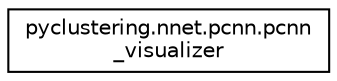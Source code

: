 digraph "Graphical Class Hierarchy"
{
 // INTERACTIVE_SVG=YES
 // LATEX_PDF_SIZE
  edge [fontname="Helvetica",fontsize="10",labelfontname="Helvetica",labelfontsize="10"];
  node [fontname="Helvetica",fontsize="10",shape=record];
  rankdir="LR";
  Node0 [label="pyclustering.nnet.pcnn.pcnn\l_visualizer",height=0.2,width=0.4,color="black", fillcolor="white", style="filled",URL="$da/d34/classpyclustering_1_1nnet_1_1pcnn_1_1pcnn__visualizer.html",tooltip="Visualizer of output dynamic of pulse-coupled neural network (PCNN)."];
}
